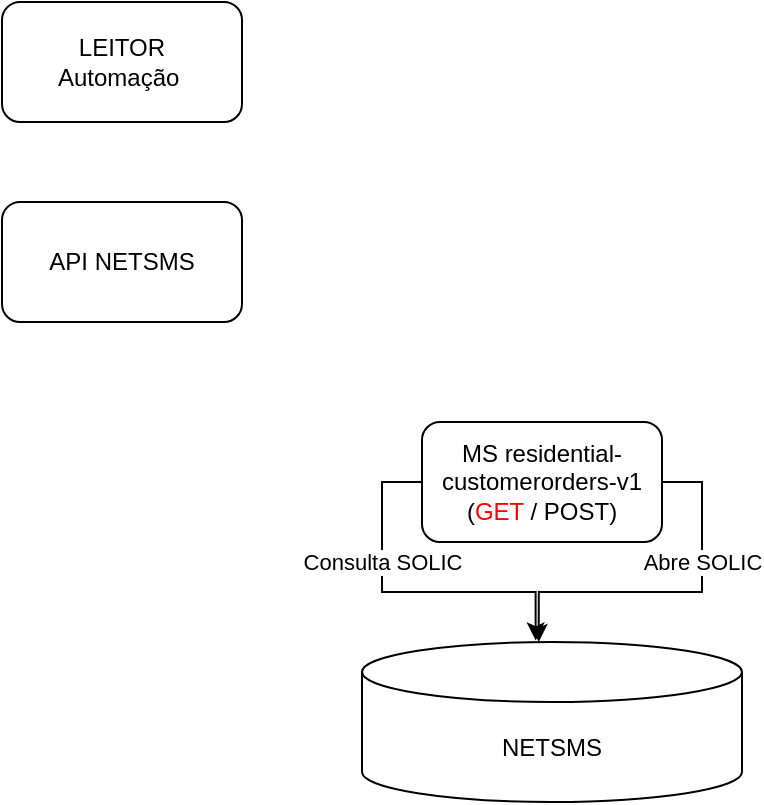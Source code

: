<mxfile version="28.0.6">
  <diagram name="Página-1" id="-WEREGJDPoGElQML3zRY">
    <mxGraphModel dx="1042" dy="527" grid="1" gridSize="10" guides="1" tooltips="1" connect="1" arrows="1" fold="1" page="1" pageScale="1" pageWidth="827" pageHeight="1169" math="0" shadow="0">
      <root>
        <mxCell id="0" />
        <mxCell id="1" parent="0" />
        <mxCell id="z7zfRWcS-0DXAbNaJO-h-1" value="LEITOR&lt;div&gt;Automação&amp;nbsp;&lt;/div&gt;" style="rounded=1;whiteSpace=wrap;html=1;" vertex="1" parent="1">
          <mxGeometry x="100" y="70" width="120" height="60" as="geometry" />
        </mxCell>
        <mxCell id="z7zfRWcS-0DXAbNaJO-h-2" value="API NETSMS" style="rounded=1;whiteSpace=wrap;html=1;" vertex="1" parent="1">
          <mxGeometry x="100" y="170" width="120" height="60" as="geometry" />
        </mxCell>
        <mxCell id="z7zfRWcS-0DXAbNaJO-h-3" value="MS&amp;nbsp;&lt;span data-olk-copy-source=&quot;MessageBody&quot;&gt;residential-customerorders-v1 (&lt;font style=&quot;color: rgb(255, 0, 0);&quot;&gt;GET&lt;/font&gt; / POST)&lt;/span&gt;" style="rounded=1;whiteSpace=wrap;html=1;" vertex="1" parent="1">
          <mxGeometry x="310" y="280" width="120" height="60" as="geometry" />
        </mxCell>
        <mxCell id="z7zfRWcS-0DXAbNaJO-h-4" value="NETSMS" style="shape=cylinder3;whiteSpace=wrap;html=1;boundedLbl=1;backgroundOutline=1;size=15;" vertex="1" parent="1">
          <mxGeometry x="280" y="390" width="190" height="80" as="geometry" />
        </mxCell>
        <mxCell id="z7zfRWcS-0DXAbNaJO-h-5" style="edgeStyle=orthogonalEdgeStyle;rounded=0;orthogonalLoop=1;jettySize=auto;html=1;entryX=0.457;entryY=-0.01;entryDx=0;entryDy=0;entryPerimeter=0;exitX=0;exitY=0.5;exitDx=0;exitDy=0;" edge="1" parent="1" source="z7zfRWcS-0DXAbNaJO-h-3" target="z7zfRWcS-0DXAbNaJO-h-4">
          <mxGeometry relative="1" as="geometry" />
        </mxCell>
        <mxCell id="z7zfRWcS-0DXAbNaJO-h-6" value="Consulta SOLIC" style="edgeLabel;html=1;align=center;verticalAlign=middle;resizable=0;points=[];" vertex="1" connectable="0" parent="z7zfRWcS-0DXAbNaJO-h-5">
          <mxGeometry x="-0.469" relative="1" as="geometry">
            <mxPoint y="13" as="offset" />
          </mxGeometry>
        </mxCell>
        <mxCell id="z7zfRWcS-0DXAbNaJO-h-7" style="edgeStyle=orthogonalEdgeStyle;rounded=0;orthogonalLoop=1;jettySize=auto;html=1;entryX=0.465;entryY=0;entryDx=0;entryDy=0;entryPerimeter=0;exitX=1;exitY=0.5;exitDx=0;exitDy=0;" edge="1" parent="1" source="z7zfRWcS-0DXAbNaJO-h-3" target="z7zfRWcS-0DXAbNaJO-h-4">
          <mxGeometry relative="1" as="geometry" />
        </mxCell>
        <mxCell id="z7zfRWcS-0DXAbNaJO-h-8" value="Abre SOLIC" style="edgeLabel;html=1;align=center;verticalAlign=middle;resizable=0;points=[];" vertex="1" connectable="0" parent="z7zfRWcS-0DXAbNaJO-h-7">
          <mxGeometry x="0.268" y="-1" relative="1" as="geometry">
            <mxPoint x="40" y="-14" as="offset" />
          </mxGeometry>
        </mxCell>
      </root>
    </mxGraphModel>
  </diagram>
</mxfile>
